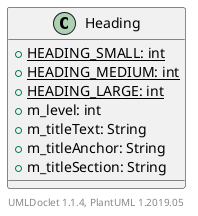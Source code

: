 @startuml

    class Heading [[Heading.html]] {
        {static} +HEADING_SMALL: int
        {static} +HEADING_MEDIUM: int
        {static} +HEADING_LARGE: int
        +m_level: int
        +m_titleText: String
        +m_titleAnchor: String
        +m_titleSection: String
    }


    center footer UMLDoclet 1.1.4, PlantUML 1.2019.05
@enduml
